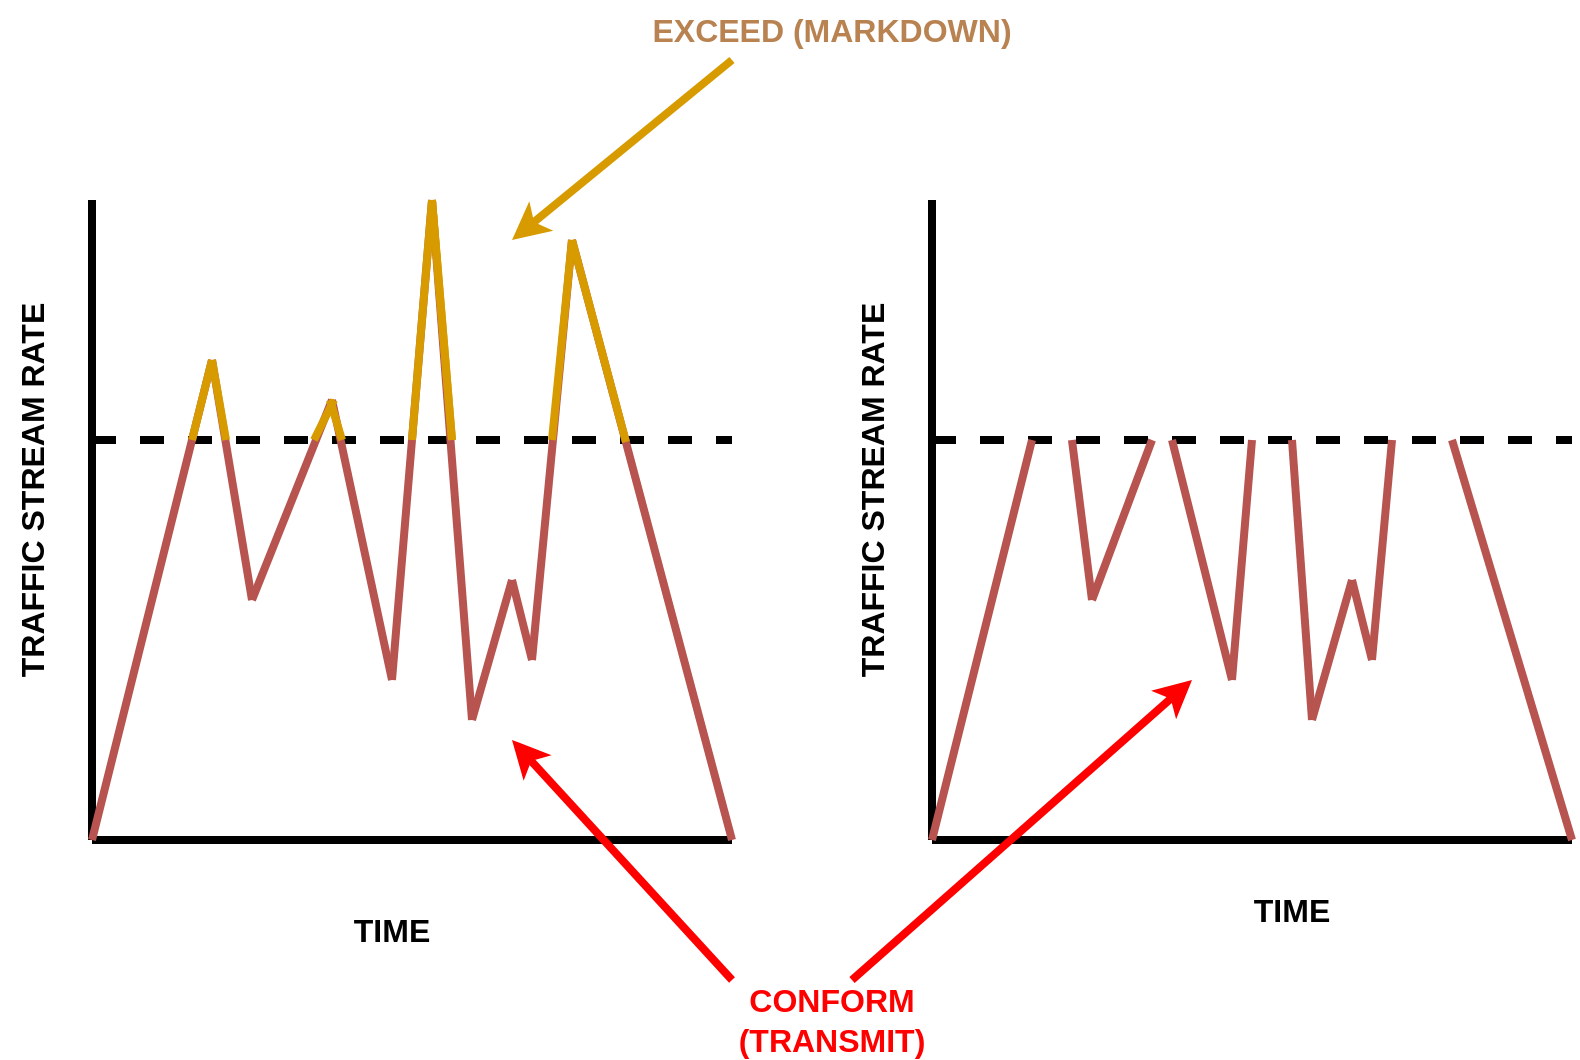 <mxfile version="22.1.11" type="device">
  <diagram name="Página-1" id="sBnMv8ROgU1BbRwkUwzK">
    <mxGraphModel dx="1194" dy="716" grid="1" gridSize="10" guides="1" tooltips="1" connect="1" arrows="1" fold="1" page="1" pageScale="1" pageWidth="827" pageHeight="1169" background="#ffffff" math="0" shadow="0">
      <root>
        <mxCell id="0" />
        <mxCell id="1" parent="0" />
        <mxCell id="KLTQbaZBxGaoS2x_sraV-2" value="" style="endArrow=none;html=1;rounded=0;strokeWidth=4;" edge="1" parent="1">
          <mxGeometry width="50" height="50" relative="1" as="geometry">
            <mxPoint x="80" y="480" as="sourcePoint" />
            <mxPoint x="80" y="160" as="targetPoint" />
          </mxGeometry>
        </mxCell>
        <mxCell id="KLTQbaZBxGaoS2x_sraV-3" value="" style="endArrow=none;html=1;rounded=0;strokeWidth=4;" edge="1" parent="1">
          <mxGeometry width="50" height="50" relative="1" as="geometry">
            <mxPoint x="80" y="480" as="sourcePoint" />
            <mxPoint x="400" y="480" as="targetPoint" />
          </mxGeometry>
        </mxCell>
        <mxCell id="KLTQbaZBxGaoS2x_sraV-4" value="" style="endArrow=none;html=1;rounded=0;strokeWidth=4;dashed=1;" edge="1" parent="1">
          <mxGeometry width="50" height="50" relative="1" as="geometry">
            <mxPoint x="80" y="280" as="sourcePoint" />
            <mxPoint x="400" y="280" as="targetPoint" />
          </mxGeometry>
        </mxCell>
        <mxCell id="KLTQbaZBxGaoS2x_sraV-5" value="" style="endArrow=none;html=1;rounded=0;strokeWidth=4;jumpStyle=none;shadow=0;flowAnimation=0;ignoreEdge=0;orthogonalLoop=0;orthogonal=0;enumerate=0;comic=0;fillColor=#f8cecc;strokeColor=#b85450;" edge="1" parent="1">
          <mxGeometry width="50" height="50" relative="1" as="geometry">
            <mxPoint x="80" y="480" as="sourcePoint" />
            <mxPoint x="140" y="240" as="targetPoint" />
          </mxGeometry>
        </mxCell>
        <mxCell id="KLTQbaZBxGaoS2x_sraV-6" value="" style="endArrow=none;html=1;rounded=0;strokeWidth=4;jumpStyle=none;shadow=0;flowAnimation=0;ignoreEdge=0;orthogonalLoop=0;orthogonal=0;enumerate=0;comic=0;fillColor=#f8cecc;strokeColor=#b85450;" edge="1" parent="1">
          <mxGeometry width="50" height="50" relative="1" as="geometry">
            <mxPoint x="160" y="360" as="sourcePoint" />
            <mxPoint x="140" y="240" as="targetPoint" />
          </mxGeometry>
        </mxCell>
        <mxCell id="KLTQbaZBxGaoS2x_sraV-7" value="" style="endArrow=none;html=1;rounded=0;strokeWidth=4;jumpStyle=none;shadow=0;flowAnimation=0;ignoreEdge=0;orthogonalLoop=0;orthogonal=0;enumerate=0;comic=0;fillColor=#f8cecc;strokeColor=#b85450;" edge="1" parent="1">
          <mxGeometry width="50" height="50" relative="1" as="geometry">
            <mxPoint x="160" y="360" as="sourcePoint" />
            <mxPoint x="200" y="260" as="targetPoint" />
          </mxGeometry>
        </mxCell>
        <mxCell id="KLTQbaZBxGaoS2x_sraV-8" value="" style="endArrow=none;html=1;rounded=0;strokeWidth=4;jumpStyle=none;shadow=0;flowAnimation=0;ignoreEdge=0;orthogonalLoop=0;orthogonal=0;enumerate=0;comic=0;fillColor=#f8cecc;strokeColor=#b85450;" edge="1" parent="1">
          <mxGeometry width="50" height="50" relative="1" as="geometry">
            <mxPoint x="230" y="400" as="sourcePoint" />
            <mxPoint x="200" y="260" as="targetPoint" />
          </mxGeometry>
        </mxCell>
        <mxCell id="KLTQbaZBxGaoS2x_sraV-9" value="" style="endArrow=none;html=1;rounded=0;strokeWidth=4;jumpStyle=none;shadow=0;flowAnimation=0;ignoreEdge=0;orthogonalLoop=0;orthogonal=0;enumerate=0;comic=0;fillColor=#f8cecc;strokeColor=#b85450;" edge="1" parent="1">
          <mxGeometry width="50" height="50" relative="1" as="geometry">
            <mxPoint x="230" y="400" as="sourcePoint" />
            <mxPoint x="250" y="160" as="targetPoint" />
          </mxGeometry>
        </mxCell>
        <mxCell id="KLTQbaZBxGaoS2x_sraV-10" value="" style="endArrow=none;html=1;rounded=0;strokeWidth=4;jumpStyle=none;shadow=0;flowAnimation=0;ignoreEdge=0;orthogonalLoop=0;orthogonal=0;enumerate=0;comic=0;fillColor=#f8cecc;strokeColor=#b85450;" edge="1" parent="1">
          <mxGeometry width="50" height="50" relative="1" as="geometry">
            <mxPoint x="270" y="420" as="sourcePoint" />
            <mxPoint x="250" y="160" as="targetPoint" />
          </mxGeometry>
        </mxCell>
        <mxCell id="KLTQbaZBxGaoS2x_sraV-12" value="" style="endArrow=none;html=1;rounded=0;strokeWidth=4;jumpStyle=none;shadow=0;flowAnimation=0;ignoreEdge=0;orthogonalLoop=0;orthogonal=0;enumerate=0;comic=0;fillColor=#f8cecc;strokeColor=#b85450;" edge="1" parent="1">
          <mxGeometry width="50" height="50" relative="1" as="geometry">
            <mxPoint x="270" y="420" as="sourcePoint" />
            <mxPoint x="290" y="350" as="targetPoint" />
          </mxGeometry>
        </mxCell>
        <mxCell id="KLTQbaZBxGaoS2x_sraV-13" value="" style="endArrow=none;html=1;rounded=0;strokeWidth=4;fillColor=#f8cecc;strokeColor=#b85450;" edge="1" parent="1">
          <mxGeometry width="50" height="50" relative="1" as="geometry">
            <mxPoint x="300" y="390" as="sourcePoint" />
            <mxPoint x="290" y="350" as="targetPoint" />
          </mxGeometry>
        </mxCell>
        <mxCell id="KLTQbaZBxGaoS2x_sraV-14" value="" style="endArrow=none;html=1;rounded=0;strokeWidth=4;jumpStyle=none;shadow=0;flowAnimation=0;ignoreEdge=0;orthogonalLoop=0;orthogonal=0;enumerate=0;comic=0;fillColor=#f8cecc;strokeColor=#b85450;" edge="1" parent="1">
          <mxGeometry width="50" height="50" relative="1" as="geometry">
            <mxPoint x="300" y="390" as="sourcePoint" />
            <mxPoint x="320" y="180" as="targetPoint" />
          </mxGeometry>
        </mxCell>
        <mxCell id="KLTQbaZBxGaoS2x_sraV-15" value="" style="endArrow=none;html=1;rounded=0;strokeWidth=4;jumpStyle=none;shadow=0;flowAnimation=0;ignoreEdge=0;orthogonalLoop=0;orthogonal=0;enumerate=0;comic=0;fillColor=#f8cecc;strokeColor=#b85450;" edge="1" parent="1">
          <mxGeometry width="50" height="50" relative="1" as="geometry">
            <mxPoint x="400" y="480" as="sourcePoint" />
            <mxPoint x="320" y="180" as="targetPoint" />
          </mxGeometry>
        </mxCell>
        <mxCell id="KLTQbaZBxGaoS2x_sraV-16" value="" style="endArrow=none;html=1;rounded=0;strokeWidth=4;" edge="1" parent="1">
          <mxGeometry width="50" height="50" relative="1" as="geometry">
            <mxPoint x="500" y="480" as="sourcePoint" />
            <mxPoint x="500" y="160" as="targetPoint" />
          </mxGeometry>
        </mxCell>
        <mxCell id="KLTQbaZBxGaoS2x_sraV-17" value="" style="endArrow=none;html=1;rounded=0;strokeWidth=4;" edge="1" parent="1">
          <mxGeometry width="50" height="50" relative="1" as="geometry">
            <mxPoint x="500" y="480" as="sourcePoint" />
            <mxPoint x="820" y="480" as="targetPoint" />
          </mxGeometry>
        </mxCell>
        <mxCell id="KLTQbaZBxGaoS2x_sraV-18" value="" style="endArrow=none;html=1;rounded=0;strokeWidth=4;dashed=1;" edge="1" parent="1">
          <mxGeometry width="50" height="50" relative="1" as="geometry">
            <mxPoint x="500" y="280" as="sourcePoint" />
            <mxPoint x="820" y="280" as="targetPoint" />
          </mxGeometry>
        </mxCell>
        <mxCell id="KLTQbaZBxGaoS2x_sraV-19" value="" style="endArrow=none;html=1;rounded=0;strokeWidth=4;fillColor=#f8cecc;strokeColor=#b85450;" edge="1" parent="1">
          <mxGeometry width="50" height="50" relative="1" as="geometry">
            <mxPoint x="500" y="480" as="sourcePoint" />
            <mxPoint x="550" y="280" as="targetPoint" />
          </mxGeometry>
        </mxCell>
        <mxCell id="KLTQbaZBxGaoS2x_sraV-20" value="" style="endArrow=none;html=1;rounded=0;strokeWidth=4;fillColor=#f8cecc;strokeColor=#b85450;" edge="1" parent="1">
          <mxGeometry width="50" height="50" relative="1" as="geometry">
            <mxPoint x="580" y="360" as="sourcePoint" />
            <mxPoint x="570" y="280" as="targetPoint" />
          </mxGeometry>
        </mxCell>
        <mxCell id="KLTQbaZBxGaoS2x_sraV-21" value="" style="endArrow=none;html=1;rounded=0;strokeWidth=4;fillColor=#f8cecc;strokeColor=#b85450;" edge="1" parent="1">
          <mxGeometry width="50" height="50" relative="1" as="geometry">
            <mxPoint x="580" y="360" as="sourcePoint" />
            <mxPoint x="610" y="280" as="targetPoint" />
          </mxGeometry>
        </mxCell>
        <mxCell id="KLTQbaZBxGaoS2x_sraV-22" value="" style="endArrow=none;html=1;rounded=0;strokeWidth=4;fillColor=#f8cecc;strokeColor=#b85450;" edge="1" parent="1">
          <mxGeometry width="50" height="50" relative="1" as="geometry">
            <mxPoint x="650" y="400" as="sourcePoint" />
            <mxPoint x="620" y="280" as="targetPoint" />
          </mxGeometry>
        </mxCell>
        <mxCell id="KLTQbaZBxGaoS2x_sraV-23" value="" style="endArrow=none;html=1;rounded=0;strokeWidth=4;fillColor=#f8cecc;strokeColor=#b85450;" edge="1" parent="1">
          <mxGeometry width="50" height="50" relative="1" as="geometry">
            <mxPoint x="650" y="400" as="sourcePoint" />
            <mxPoint x="660" y="280" as="targetPoint" />
          </mxGeometry>
        </mxCell>
        <mxCell id="KLTQbaZBxGaoS2x_sraV-24" value="" style="endArrow=none;html=1;rounded=0;strokeWidth=4;fillColor=#f8cecc;strokeColor=#b85450;" edge="1" parent="1">
          <mxGeometry width="50" height="50" relative="1" as="geometry">
            <mxPoint x="690" y="420" as="sourcePoint" />
            <mxPoint x="680" y="280" as="targetPoint" />
          </mxGeometry>
        </mxCell>
        <mxCell id="KLTQbaZBxGaoS2x_sraV-25" value="" style="endArrow=none;html=1;rounded=0;strokeWidth=4;fillColor=#f8cecc;strokeColor=#b85450;" edge="1" parent="1">
          <mxGeometry width="50" height="50" relative="1" as="geometry">
            <mxPoint x="690" y="420" as="sourcePoint" />
            <mxPoint x="710" y="350" as="targetPoint" />
          </mxGeometry>
        </mxCell>
        <mxCell id="KLTQbaZBxGaoS2x_sraV-26" value="" style="endArrow=none;html=1;rounded=0;strokeWidth=4;fillColor=#f8cecc;strokeColor=#b85450;" edge="1" parent="1">
          <mxGeometry width="50" height="50" relative="1" as="geometry">
            <mxPoint x="720" y="390" as="sourcePoint" />
            <mxPoint x="710" y="350" as="targetPoint" />
          </mxGeometry>
        </mxCell>
        <mxCell id="KLTQbaZBxGaoS2x_sraV-27" value="" style="endArrow=none;html=1;rounded=0;strokeWidth=4;fillColor=#f8cecc;strokeColor=#b85450;" edge="1" parent="1">
          <mxGeometry width="50" height="50" relative="1" as="geometry">
            <mxPoint x="720" y="390" as="sourcePoint" />
            <mxPoint x="730" y="280" as="targetPoint" />
          </mxGeometry>
        </mxCell>
        <mxCell id="KLTQbaZBxGaoS2x_sraV-28" value="" style="endArrow=none;html=1;rounded=0;strokeWidth=4;fillColor=#f8cecc;strokeColor=#b85450;" edge="1" parent="1">
          <mxGeometry width="50" height="50" relative="1" as="geometry">
            <mxPoint x="820" y="480" as="sourcePoint" />
            <mxPoint x="760" y="280" as="targetPoint" />
          </mxGeometry>
        </mxCell>
        <mxCell id="KLTQbaZBxGaoS2x_sraV-31" value="" style="endArrow=none;html=1;rounded=0;fillColor=#ffe6cc;strokeColor=#d79b00;strokeWidth=4;" edge="1" parent="1">
          <mxGeometry width="50" height="50" relative="1" as="geometry">
            <mxPoint x="130" y="280" as="sourcePoint" />
            <mxPoint x="140" y="240" as="targetPoint" />
          </mxGeometry>
        </mxCell>
        <mxCell id="KLTQbaZBxGaoS2x_sraV-47" value="" style="endArrow=none;html=1;rounded=0;fillColor=#ffe6cc;strokeColor=#d79b00;strokeWidth=4;" edge="1" parent="1">
          <mxGeometry width="50" height="50" relative="1" as="geometry">
            <mxPoint x="147" y="280" as="sourcePoint" />
            <mxPoint x="140" y="240" as="targetPoint" />
          </mxGeometry>
        </mxCell>
        <mxCell id="KLTQbaZBxGaoS2x_sraV-48" value="" style="endArrow=none;html=1;rounded=0;fillColor=#ffe6cc;strokeColor=#d79b00;strokeWidth=4;" edge="1" parent="1">
          <mxGeometry width="50" height="50" relative="1" as="geometry">
            <mxPoint x="191" y="280" as="sourcePoint" />
            <mxPoint x="201" y="260" as="targetPoint" />
          </mxGeometry>
        </mxCell>
        <mxCell id="KLTQbaZBxGaoS2x_sraV-49" value="" style="endArrow=none;html=1;rounded=0;fillColor=#ffe6cc;strokeColor=#d79b00;strokeWidth=4;" edge="1" parent="1">
          <mxGeometry width="50" height="50" relative="1" as="geometry">
            <mxPoint x="205" y="280" as="sourcePoint" />
            <mxPoint x="199" y="260" as="targetPoint" />
          </mxGeometry>
        </mxCell>
        <mxCell id="KLTQbaZBxGaoS2x_sraV-50" value="" style="endArrow=none;html=1;rounded=0;fillColor=#ffe6cc;strokeColor=#d79b00;strokeWidth=4;" edge="1" parent="1">
          <mxGeometry width="50" height="50" relative="1" as="geometry">
            <mxPoint x="240" y="280" as="sourcePoint" />
            <mxPoint x="250" y="160" as="targetPoint" />
          </mxGeometry>
        </mxCell>
        <mxCell id="KLTQbaZBxGaoS2x_sraV-51" value="" style="endArrow=none;html=1;rounded=0;fillColor=#ffe6cc;strokeColor=#d79b00;strokeWidth=4;" edge="1" parent="1">
          <mxGeometry width="50" height="50" relative="1" as="geometry">
            <mxPoint x="260" y="280" as="sourcePoint" />
            <mxPoint x="250" y="160" as="targetPoint" />
          </mxGeometry>
        </mxCell>
        <mxCell id="KLTQbaZBxGaoS2x_sraV-52" value="" style="endArrow=none;html=1;rounded=0;fillColor=#ffe6cc;strokeColor=#d79b00;strokeWidth=4;" edge="1" parent="1">
          <mxGeometry width="50" height="50" relative="1" as="geometry">
            <mxPoint x="260" y="280" as="sourcePoint" />
            <mxPoint x="250" y="160" as="targetPoint" />
          </mxGeometry>
        </mxCell>
        <mxCell id="KLTQbaZBxGaoS2x_sraV-53" value="" style="endArrow=none;html=1;rounded=0;fillColor=#ffe6cc;strokeColor=#d79b00;strokeWidth=4;" edge="1" parent="1">
          <mxGeometry width="50" height="50" relative="1" as="geometry">
            <mxPoint x="310" y="280" as="sourcePoint" />
            <mxPoint x="320" y="180" as="targetPoint" />
          </mxGeometry>
        </mxCell>
        <mxCell id="KLTQbaZBxGaoS2x_sraV-54" value="" style="endArrow=none;html=1;rounded=0;fillColor=#ffe6cc;strokeColor=#d79b00;strokeWidth=4;" edge="1" parent="1">
          <mxGeometry width="50" height="50" relative="1" as="geometry">
            <mxPoint x="347" y="281" as="sourcePoint" />
            <mxPoint x="320" y="180" as="targetPoint" />
          </mxGeometry>
        </mxCell>
        <mxCell id="KLTQbaZBxGaoS2x_sraV-55" value="TRAFFIC STREAM RATE" style="text;html=1;strokeColor=none;fillColor=none;align=center;verticalAlign=middle;whiteSpace=wrap;rounded=0;fontSize=16;fontStyle=1;rotation=-90;" vertex="1" parent="1">
          <mxGeometry x="-50" y="290" width="200" height="30" as="geometry" />
        </mxCell>
        <mxCell id="KLTQbaZBxGaoS2x_sraV-56" value="TIME" style="text;html=1;strokeColor=none;fillColor=none;align=center;verticalAlign=middle;whiteSpace=wrap;rounded=0;fontSize=16;fontStyle=1" vertex="1" parent="1">
          <mxGeometry x="650" y="500" width="60" height="30" as="geometry" />
        </mxCell>
        <mxCell id="KLTQbaZBxGaoS2x_sraV-57" value="TIME" style="text;html=1;strokeColor=none;fillColor=none;align=center;verticalAlign=middle;whiteSpace=wrap;rounded=0;fontSize=16;fontStyle=1" vertex="1" parent="1">
          <mxGeometry x="200" y="510" width="60" height="30" as="geometry" />
        </mxCell>
        <mxCell id="KLTQbaZBxGaoS2x_sraV-58" value="TRAFFIC STREAM RATE" style="text;html=1;strokeColor=none;fillColor=none;align=center;verticalAlign=middle;whiteSpace=wrap;rounded=0;fontSize=16;fontStyle=1;rotation=-90;" vertex="1" parent="1">
          <mxGeometry x="370" y="290" width="200" height="30" as="geometry" />
        </mxCell>
        <mxCell id="KLTQbaZBxGaoS2x_sraV-59" value="EXCEED (MARKDOWN)" style="text;html=1;strokeColor=none;fillColor=none;align=center;verticalAlign=middle;whiteSpace=wrap;rounded=0;fontSize=16;fontStyle=1;fontColor=#B88251;" vertex="1" parent="1">
          <mxGeometry x="350" y="60" width="200" height="30" as="geometry" />
        </mxCell>
        <mxCell id="KLTQbaZBxGaoS2x_sraV-61" value="" style="endArrow=classic;html=1;rounded=0;strokeWidth=4;fillColor=#ffe6cc;strokeColor=#d79b00;exitX=0.25;exitY=1;exitDx=0;exitDy=0;" edge="1" parent="1" source="KLTQbaZBxGaoS2x_sraV-59">
          <mxGeometry width="50" height="50" relative="1" as="geometry">
            <mxPoint x="380" y="100" as="sourcePoint" />
            <mxPoint x="290" y="180" as="targetPoint" />
          </mxGeometry>
        </mxCell>
        <mxCell id="KLTQbaZBxGaoS2x_sraV-62" value="CONFORM (TRANSMIT)" style="text;html=1;strokeColor=none;fillColor=none;align=center;verticalAlign=middle;whiteSpace=wrap;rounded=0;fontSize=16;fontStyle=1;fontColor=#FF0000;" vertex="1" parent="1">
          <mxGeometry x="420" y="555" width="60" height="30" as="geometry" />
        </mxCell>
        <mxCell id="KLTQbaZBxGaoS2x_sraV-64" value="" style="endArrow=classic;html=1;rounded=0;fontColor=#c83737;strokeWidth=4;strokeColor=#FF0000;" edge="1" parent="1">
          <mxGeometry width="50" height="50" relative="1" as="geometry">
            <mxPoint x="400" y="550" as="sourcePoint" />
            <mxPoint x="290" y="430" as="targetPoint" />
          </mxGeometry>
        </mxCell>
        <mxCell id="KLTQbaZBxGaoS2x_sraV-66" value="" style="endArrow=classic;html=1;rounded=0;fontColor=#c83737;strokeWidth=4;strokeColor=#FF0000;" edge="1" parent="1">
          <mxGeometry width="50" height="50" relative="1" as="geometry">
            <mxPoint x="460" y="550" as="sourcePoint" />
            <mxPoint x="630" y="400" as="targetPoint" />
          </mxGeometry>
        </mxCell>
      </root>
    </mxGraphModel>
  </diagram>
</mxfile>
